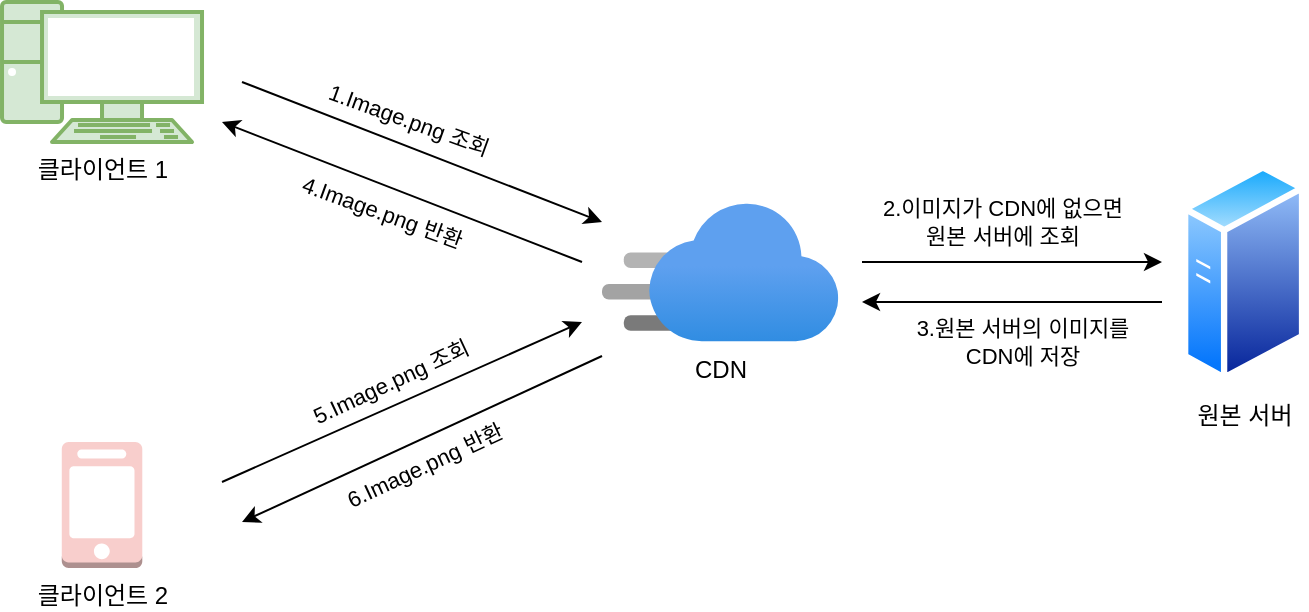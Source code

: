 <mxfile version="26.0.11">
  <diagram name="페이지-1" id="fYMSg-oVBESiuWOiMr73">
    <mxGraphModel dx="1195" dy="643" grid="1" gridSize="10" guides="1" tooltips="1" connect="1" arrows="1" fold="1" page="1" pageScale="1" pageWidth="827" pageHeight="1169" math="0" shadow="0">
      <root>
        <mxCell id="0" />
        <mxCell id="1" parent="0" />
        <mxCell id="qIdjNSE2cvfyIoV1UYQl-1" value="CDN" style="image;aspect=fixed;html=1;points=[];align=center;fontSize=12;image=img/lib/azure2/app_services/CDN_Profiles.svg;" vertex="1" parent="1">
          <mxGeometry x="440" y="230.5" width="118.15" height="69.5" as="geometry" />
        </mxCell>
        <mxCell id="qIdjNSE2cvfyIoV1UYQl-2" value="클라이언트 1" style="verticalAlign=top;verticalLabelPosition=bottom;labelPosition=center;align=center;html=1;outlineConnect=0;gradientDirection=north;strokeWidth=1;shape=mxgraph.networks.pc;fillColor=#d5e8d4;strokeColor=#82b366;" vertex="1" parent="1">
          <mxGeometry x="140.01" y="130" width="100" height="70" as="geometry" />
        </mxCell>
        <mxCell id="qIdjNSE2cvfyIoV1UYQl-3" value="클라이언트 2" style="outlineConnect=0;dashed=0;verticalLabelPosition=bottom;verticalAlign=top;align=center;html=1;shape=mxgraph.aws3.mobile_client;fillColor=#f8cecc;strokeColor=#b85450;" vertex="1" parent="1">
          <mxGeometry x="169.89" y="350" width="40.25" height="63" as="geometry" />
        </mxCell>
        <mxCell id="qIdjNSE2cvfyIoV1UYQl-4" value="원본 서버" style="image;aspect=fixed;perimeter=ellipsePerimeter;html=1;align=center;shadow=0;dashed=0;spacingTop=3;image=img/lib/active_directory/generic_server.svg;" vertex="1" parent="1">
          <mxGeometry x="730" y="210.25" width="61.6" height="110" as="geometry" />
        </mxCell>
        <mxCell id="qIdjNSE2cvfyIoV1UYQl-5" value="" style="endArrow=classic;html=1;rounded=0;" edge="1" parent="1">
          <mxGeometry width="50" height="50" relative="1" as="geometry">
            <mxPoint x="250" y="370" as="sourcePoint" />
            <mxPoint x="430" y="290" as="targetPoint" />
          </mxGeometry>
        </mxCell>
        <mxCell id="qIdjNSE2cvfyIoV1UYQl-16" value="5.Image.png 조회" style="edgeLabel;html=1;align=center;verticalAlign=middle;resizable=0;points=[];rotation=-25;" vertex="1" connectable="0" parent="qIdjNSE2cvfyIoV1UYQl-5">
          <mxGeometry x="-0.06" y="2" relative="1" as="geometry">
            <mxPoint y="-11" as="offset" />
          </mxGeometry>
        </mxCell>
        <mxCell id="qIdjNSE2cvfyIoV1UYQl-6" value="" style="endArrow=none;html=1;rounded=0;startArrow=classic;startFill=1;" edge="1" parent="1">
          <mxGeometry width="50" height="50" relative="1" as="geometry">
            <mxPoint x="260" y="390" as="sourcePoint" />
            <mxPoint x="440" y="307" as="targetPoint" />
          </mxGeometry>
        </mxCell>
        <mxCell id="qIdjNSE2cvfyIoV1UYQl-17" value="6.Image.png 반환" style="edgeLabel;html=1;align=center;verticalAlign=middle;resizable=0;points=[];rotation=-25;" vertex="1" connectable="0" parent="qIdjNSE2cvfyIoV1UYQl-6">
          <mxGeometry x="0.076" y="1" relative="1" as="geometry">
            <mxPoint x="-6" y="17" as="offset" />
          </mxGeometry>
        </mxCell>
        <mxCell id="qIdjNSE2cvfyIoV1UYQl-8" value="" style="endArrow=none;html=1;rounded=0;startArrow=classic;startFill=1;" edge="1" parent="1">
          <mxGeometry width="50" height="50" relative="1" as="geometry">
            <mxPoint x="250" y="190" as="sourcePoint" />
            <mxPoint x="430" y="260" as="targetPoint" />
          </mxGeometry>
        </mxCell>
        <mxCell id="qIdjNSE2cvfyIoV1UYQl-15" value="4.Image.png 반환" style="edgeLabel;html=1;align=center;verticalAlign=middle;resizable=0;points=[];rotation=20;" vertex="1" connectable="0" parent="qIdjNSE2cvfyIoV1UYQl-8">
          <mxGeometry x="-0.077" y="2" relative="1" as="geometry">
            <mxPoint x="-4" y="14" as="offset" />
          </mxGeometry>
        </mxCell>
        <mxCell id="qIdjNSE2cvfyIoV1UYQl-9" value="" style="endArrow=classic;html=1;rounded=0;" edge="1" parent="1">
          <mxGeometry width="50" height="50" relative="1" as="geometry">
            <mxPoint x="260" y="170" as="sourcePoint" />
            <mxPoint x="440" y="240" as="targetPoint" />
          </mxGeometry>
        </mxCell>
        <mxCell id="qIdjNSE2cvfyIoV1UYQl-12" value="1.Image.png 조회" style="edgeLabel;html=1;align=center;verticalAlign=middle;resizable=0;points=[];rotation=20;" vertex="1" connectable="0" parent="qIdjNSE2cvfyIoV1UYQl-9">
          <mxGeometry x="-0.09" y="3" relative="1" as="geometry">
            <mxPoint y="-10" as="offset" />
          </mxGeometry>
        </mxCell>
        <mxCell id="qIdjNSE2cvfyIoV1UYQl-10" value="" style="endArrow=classic;html=1;rounded=0;" edge="1" parent="1">
          <mxGeometry width="50" height="50" relative="1" as="geometry">
            <mxPoint x="570" y="260" as="sourcePoint" />
            <mxPoint x="720" y="260" as="targetPoint" />
          </mxGeometry>
        </mxCell>
        <mxCell id="qIdjNSE2cvfyIoV1UYQl-13" value="2.이미지가 CDN에 없으면&lt;br&gt;원본 서버에 조회" style="edgeLabel;html=1;align=center;verticalAlign=middle;resizable=0;points=[];" vertex="1" connectable="0" parent="qIdjNSE2cvfyIoV1UYQl-10">
          <mxGeometry x="-0.137" relative="1" as="geometry">
            <mxPoint x="5" y="-20" as="offset" />
          </mxGeometry>
        </mxCell>
        <mxCell id="qIdjNSE2cvfyIoV1UYQl-11" value="" style="endArrow=none;html=1;rounded=0;startArrow=classic;startFill=1;" edge="1" parent="1">
          <mxGeometry width="50" height="50" relative="1" as="geometry">
            <mxPoint x="570" y="280" as="sourcePoint" />
            <mxPoint x="720" y="280" as="targetPoint" />
          </mxGeometry>
        </mxCell>
        <mxCell id="qIdjNSE2cvfyIoV1UYQl-14" value="3.원본 서버의 이미지를&lt;div&gt;CDN에 저장&lt;/div&gt;" style="edgeLabel;html=1;align=center;verticalAlign=middle;resizable=0;points=[];" vertex="1" connectable="0" parent="qIdjNSE2cvfyIoV1UYQl-11">
          <mxGeometry x="-0.213" relative="1" as="geometry">
            <mxPoint x="21" y="20" as="offset" />
          </mxGeometry>
        </mxCell>
      </root>
    </mxGraphModel>
  </diagram>
</mxfile>
